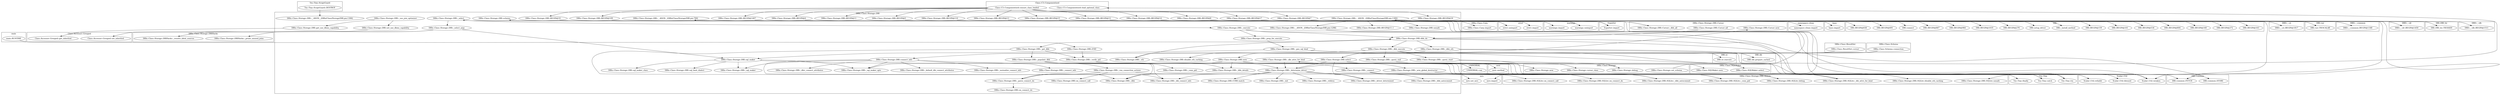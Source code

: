 digraph {
graph [overlap=false]
subgraph cluster_DBIx_Class_SQLMaker {
	label="DBIx::Class::SQLMaker";
	"DBIx::Class::SQLMaker::select";
	"DBIx::Class::SQLMaker::new";
}
subgraph cluster_DBI {
	label="DBI";
	"DBI::BEGIN@163";
	"DBI::BEGIN@272";
	"DBI::BEGIN@160";
	"DBI::BEGIN@804";
	"DBI::BEGIN@534";
	"DBI::BEGIN@161";
	"DBI::BEGIN@159";
	"DBI::_install_method";
	"DBI::setup_driver";
	"DBI::BEGIN@276";
	"DBI::BEGIN@1035";
	"DBI::BEGIN@964";
	"DBI::BEGIN@867";
	"DBI::connect";
	"DBI::BEGIN@691";
	"DBI::BEGIN@838";
}
subgraph cluster_base {
	label="base";
	"base::import";
}
subgraph cluster_warnings {
	label="warnings";
	"warnings::unimport";
	"warnings::import";
}
subgraph cluster_strict {
	label="strict";
	"strict::import";
	"strict::unimport";
}
subgraph cluster_DBI_common {
	label="DBI::common";
	"DBI::common::STORE";
	"DBI::common::FETCH";
}
subgraph cluster_DBIx_Class_Carp {
	label="DBIx::Class::Carp";
	"DBIx::Class::Carp::import";
}
subgraph cluster_DBIx_Class_Storage_DBIHacks {
	label="DBIx::Class::Storage::DBIHacks";
	"DBIx::Class::Storage::DBIHacks::_prune_unused_joins";
	"DBIx::Class::Storage::DBIHacks::_resolve_ident_sources";
}
subgraph cluster_Try_Tiny_ScopeGuard {
	label="Try::Tiny::ScopeGuard";
	"Try::Tiny::ScopeGuard::DESTROY";
}
subgraph cluster_DBIx_Class_ResultSet {
	label="DBIx::Class::ResultSet";
	"DBIx::Class::ResultSet::cursor";
}
subgraph cluster_DBD___st {
	label="DBD::_::st";
	"DBD::_::st::BEGIN@1817";
}
subgraph cluster_DBI_var {
	label="DBI::var";
	"DBI::var::TIESCALAR";
}
subgraph cluster_DBIx_Class_Storage {
	label="DBIx::Class::Storage";
	"DBIx::Class::Storage::new";
	"DBIx::Class::Storage::cursor_class";
	"DBIx::Class::Storage::set_schema";
	"DBIx::Class::Storage::debug";
}
subgraph cluster_Exporter {
	label="Exporter";
	"Exporter::import";
}
subgraph cluster_DBD___common {
	label="DBD::_::common";
	"DBD::_::common::BEGIN@1348";
}
subgraph cluster_Class_C3_Componentised {
	label="Class::C3::Componentised";
	"Class::C3::Componentised::ensure_class_loaded";
	"Class::C3::Componentised::load_optional_class";
}
subgraph cluster_DBI_st {
	label="DBI::st";
	"DBI::st::execute";
}
subgraph cluster_mro {
	label="mro";
	"mro::import";
	"mro::set_mro";
}
subgraph cluster_next {
	label="next";
	"next::method";
}
subgraph cluster_DBIx_Class_Storage_DBI_SQLite {
	label="DBIx::Class::Storage::DBI::SQLite";
	"DBIx::Class::Storage::DBI::SQLite::debug";
	"DBIx::Class::Storage::DBI::SQLite::_conn_pid";
	"DBIx::Class::Storage::DBI::SQLite::unsafe";
	"DBIx::Class::Storage::DBI::SQLite::_dbh_autocommit";
	"DBIx::Class::Storage::DBI::SQLite::disable_sth_caching";
	"DBIx::Class::Storage::DBI::SQLite::on_connect_do";
	"DBIx::Class::Storage::DBI::SQLite::_dbi_attrs_for_bind";
	"DBIx::Class::Storage::DBI::SQLite::on_connect_call";
}
subgraph cluster_Class_Accessor_Grouped {
	label="Class::Accessor::Grouped";
	"Class::Accessor::Grouped::set_inherited";
	"Class::Accessor::Grouped::get_inherited";
}
subgraph cluster_Try_Tiny {
	label="Try::Tiny";
	"Try::Tiny::finally";
	"Try::Tiny::catch";
	"Try::Tiny::try";
}
subgraph cluster_DBIx_Class_Schema {
	label="DBIx::Class::Schema";
	"DBIx::Class::Schema::connection";
}
subgraph cluster_main {
	label="main";
	"main::RUNTIME";
}
subgraph cluster_DBI_db {
	label="DBI::db";
	"DBI::db::prepare_cached";
}
subgraph cluster_DBIx_Class_Storage_DBI {
	label="DBIx::Class::Storage::DBI";
	"DBIx::Class::Storage::DBI::sql_maker";
	"DBIx::Class::Storage::DBI::_populate_dbh";
	"DBIx::Class::Storage::DBI::_dbi_attrs_for_bind";
	"DBIx::Class::Storage::DBI::BEGIN@10";
	"DBIx::Class::Storage::DBI::sql_maker_class";
	"DBIx::Class::Storage::DBI::BEGIN@1407";
	"DBIx::Class::Storage::DBI::get_use_dbms_capability";
	"DBIx::Class::Storage::DBI::on_connect_do";
	"DBIx::Class::Storage::DBI::BEGIN@5";
	"DBIx::Class::Storage::DBI::BEGIN@110";
	"DBIx::Class::Storage::DBI::_dbic_connect_attributes";
	"DBIx::Class::Storage::DBI::_prep_for_execute";
	"DBIx::Class::Storage::DBI::connect_info";
	"DBIx::Class::Storage::DBI::BEGIN@11";
	"DBIx::Class::Storage::DBI::unsafe";
	"DBIx::Class::Storage::DBI::_rebless";
	"DBIx::Class::Storage::DBI::_gen_sql_bind";
	"DBIx::Class::Storage::DBI::_determine_driver";
	"DBIx::Class::Storage::DBI::__ANON__[DBIx/Class/Storage/DBI.pm:1306]";
	"DBIx::Class::Storage::DBI::_sql_maker_opts";
	"DBIx::Class::Storage::DBI::_select_args";
	"DBIx::Class::Storage::DBI::_driver_determined";
	"DBIx::Class::Storage::DBI::new";
	"DBIx::Class::Storage::DBI::BEGIN@15";
	"DBIx::Class::Storage::DBI::_dbh_execute";
	"DBIx::Class::Storage::DBI::_dbh";
	"DBIx::Class::Storage::DBI::schema";
	"DBIx::Class::Storage::DBI::BEGIN@14";
	"DBIx::Class::Storage::DBI::_sth";
	"DBIx::Class::Storage::DBI::BEGIN@12";
	"DBIx::Class::Storage::DBI::BEGIN@8";
	"DBIx::Class::Storage::DBI::select";
	"DBIx::Class::Storage::DBI::_arm_global_destructor";
	"DBIx::Class::Storage::DBI::_dbh_details";
	"DBIx::Class::Storage::DBI::_get_dbh";
	"DBIx::Class::Storage::DBI::END";
	"DBIx::Class::Storage::DBI::_execute";
	"DBIx::Class::Storage::DBI::BEGIN@16";
	"DBIx::Class::Storage::DBI::_default_dbi_connect_attributes";
	"DBIx::Class::Storage::DBI::__ANON__[DBIx/Class/Storage/DBI.pm:790]";
	"DBIx::Class::Storage::DBI::_normalize_connect_info";
	"DBIx::Class::Storage::DBI::CORE:match";
	"DBIx::Class::Storage::DBI::_verify_pid";
	"DBIx::Class::Storage::DBI::sql_limit_dialect";
	"DBIx::Class::Storage::DBI::__ANON__[DBIx/Class/Storage/DBI.pm:1298]";
	"DBIx::Class::Storage::DBI::_dbh_autocommit";
	"DBIx::Class::Storage::DBI::BEGIN@17";
	"DBIx::Class::Storage::DBI::BEGIN@7";
	"DBIx::Class::Storage::DBI::BEGIN@13";
	"DBIx::Class::Storage::DBI::_run_connection_actions";
	"DBIx::Class::Storage::DBI::set_use_dbms_capability";
	"DBIx::Class::Storage::DBI::_connect_info";
	"DBIx::Class::Storage::DBI::__ANON__[DBIx/Class/Storage/DBI.pm:1300]";
	"DBIx::Class::Storage::DBI::disable_sth_caching";
	"DBIx::Class::Storage::DBI::_dbh_sth";
	"DBIx::Class::Storage::DBI::_select";
	"DBIx::Class::Storage::DBI::BEGIN@4";
	"DBIx::Class::Storage::DBI::_connect";
	"DBIx::Class::Storage::DBI::_use_join_optimizer";
	"DBIx::Class::Storage::DBI::_query_end";
	"DBIx::Class::Storage::DBI::on_connect_call";
	"DBIx::Class::Storage::DBI::dbh_do";
	"DBIx::Class::Storage::DBI::BEGIN@11.1";
	"DBIx::Class::Storage::DBI::_parse_connect_do";
	"DBIx::Class::Storage::DBI::_init";
	"DBIx::Class::Storage::DBI::_dbi_connect_info";
	"DBIx::Class::Storage::DBI::_sql_maker";
	"DBIx::Class::Storage::DBI::_query_start";
	"DBIx::Class::Storage::DBI::BEGIN@109";
	"DBIx::Class::Storage::DBI::_conn_pid";
}
subgraph cluster_Scalar_Util {
	label="Scalar::Util";
	"Scalar::Util::refaddr";
	"Scalar::Util::blessed";
	"Scalar::Util::weaken";
}
subgraph cluster_UNIVERSAL {
	label="UNIVERSAL";
	"UNIVERSAL::can";
}
subgraph cluster_DBD___dr {
	label="DBD::_::dr";
	"DBD::_::dr::BEGIN@1450";
}
subgraph cluster_DBI_DBI_tie {
	label="DBI::DBI_tie";
	"DBI::DBI_tie::TIEHASH";
}
subgraph cluster_DBIx_Class_Storage_DBI_Cursor {
	label="DBIx::Class::Storage::DBI::Cursor";
	"DBIx::Class::Storage::DBI::Cursor::new";
	"DBIx::Class::Storage::DBI::Cursor::all";
	"DBIx::Class::Storage::DBI::Cursor::_dbh_all";
}
subgraph cluster_namespace_clean {
	label="namespace::clean";
	"namespace::clean::import";
}
subgraph cluster_DBD___db {
	label="DBD::_::db";
	"DBD::_::db::BEGIN@1511";
}
"DBIx::Class::Storage::DBI::_get_dbh" -> "DBIx::Class::Storage::DBI::_populate_dbh";
"DBIx::Class::Storage::DBI::_query_start" -> "DBIx::Class::Storage::debug";
"Class::C3::Componentised::ensure_class_loaded" -> "DBIx::Class::Storage::DBI::BEGIN@10";
"Class::C3::Componentised::ensure_class_loaded" -> "DBIx::Class::Storage::DBI::BEGIN@1407";
"Class::C3::Componentised::ensure_class_loaded" -> "DBIx::Class::Storage::DBI::BEGIN@5";
"DBIx::Class::Storage::DBI::connect_info" -> "DBIx::Class::Storage::DBI::_dbic_connect_attributes";
"DBIx::Class::Storage::DBI::_connect" -> "Try::Tiny::try";
"DBIx::Class::Storage::DBI::dbh_do" -> "Try::Tiny::try";
"DBIx::Class::Storage::DBI::__ANON__[DBIx/Class/Storage/DBI.pm:1300]" -> "DBI::BEGIN@964";
"DBIx::Class::Storage::DBI::_populate_dbh" -> "DBIx::Class::Storage::DBI::SQLite::_conn_pid";
"DBIx::Class::Storage::DBI::_verify_pid" -> "DBIx::Class::Storage::DBI::SQLite::_conn_pid";
"DBIx::Class::Schema::connection" -> "DBIx::Class::Storage::DBI::connect_info";
"DBIx::Class::Storage::DBI::BEGIN@13" -> "Exporter::import";
"DBIx::Class::Storage::DBI::BEGIN@15" -> "Exporter::import";
"DBIx::Class::Storage::DBI::BEGIN@14" -> "Exporter::import";
"DBIx::Class::Storage::DBI::BEGIN@12" -> "Exporter::import";
"DBIx::Class::Storage::DBI::BEGIN@110" -> "warnings::unimport";
"DBIx::Class::Storage::DBI::__ANON__[DBIx/Class/Storage/DBI.pm:1300]" -> "DBD::_::common::BEGIN@1348";
"DBIx::Class::Storage::DBI::__ANON__[DBIx/Class/Storage/DBI.pm:1300]" -> "DBIx::Class::Storage::DBI::unsafe";
"DBIx::Class::Storage::DBI::_prep_for_execute" -> "DBIx::Class::Storage::DBI::_gen_sql_bind";
"DBIx::Class::Storage::DBI::_execute" -> "DBIx::Class::Storage::DBI::SQLite::_dbi_attrs_for_bind";
"Try::Tiny::ScopeGuard::DESTROY" -> "DBIx::Class::Storage::DBI::__ANON__[DBIx/Class/Storage/DBI.pm:1306]";
"DBIx::Class::Storage::DBI::sql_maker" -> "DBIx::Class::Storage::DBI::_sql_maker_opts";
"DBIx::Class::Storage::DBI::new" -> "DBIx::Class::Storage::DBI::_sql_maker_opts";
"DBIx::Class::Storage::DBI::connect_info" -> "DBIx::Class::Storage::DBI::_sql_maker_opts";
"DBIx::Class::Storage::DBI::_select" -> "DBIx::Class::Storage::DBI::_select_args";
"DBIx::Class::Schema::connection" -> "DBIx::Class::Storage::DBI::new";
"DBIx::Class::Storage::DBI::_query_start" -> "DBIx::Class::Storage::DBI::SQLite::debug";
"DBIx::Class::Storage::DBI::_query_end" -> "DBIx::Class::Storage::DBI::SQLite::debug";
"DBIx::Class::Storage::DBI::__ANON__[DBIx/Class/Storage/DBI.pm:1300]" -> "DBI::BEGIN@804";
"DBIx::Class::Storage::DBI::__ANON__[DBIx/Class/Storage/DBI.pm:1300]" -> "DBI::BEGIN@161";
"DBIx::Class::Storage::DBI::dbh_do" -> "DBIx::Class::Storage::DBI::_dbh_execute";
"Class::C3::Componentised::ensure_class_loaded" -> "DBIx::Class::Storage::DBI::BEGIN@14";
"DBIx::Class::Storage::DBI::_dbh_execute" -> "DBIx::Class::Storage::DBI::_sth";
"DBIx::Class::Storage::DBI::__ANON__[DBIx/Class/Storage/DBI.pm:1300]" -> "DBI::var::TIESCALAR";
"Class::C3::Componentised::ensure_class_loaded" -> "DBIx::Class::Storage::DBI::BEGIN@12";
"DBIx::Class::ResultSet::cursor" -> "DBIx::Class::Storage::DBI::select";
"DBIx::Class::Storage::DBI::new" -> "DBIx::Class::Storage::DBI::_arm_global_destructor";
"DBIx::Class::Storage::DBI::new" -> "DBIx::Class::Storage::DBI::_dbh_details";
"DBIx::Class::Storage::DBI::_populate_dbh" -> "DBIx::Class::Storage::DBI::_dbh_details";
"DBIx::Class::Storage::DBI::_select" -> "DBIx::Class::Storage::DBI::_execute";
"DBIx::Class::Storage::DBI::_arm_global_destructor" -> "Scalar::Util::refaddr";
"DBIx::Class::Storage::DBI::_run_connection_actions" -> "DBIx::Class::Storage::DBI::SQLite::on_connect_call";
"DBIx::Class::Storage::DBI::_select_args" -> "DBIx::Class::Storage::DBIHacks::_resolve_ident_sources";
"DBIx::Class::Storage::DBI::__ANON__[DBIx/Class/Storage/DBI.pm:1300]" -> "DBD::_::dr::BEGIN@1450";
"DBIx::Class::Storage::DBI::select" -> "DBIx::Class::Storage::DBI::Cursor::new";
"DBIx::Class::Storage::DBI::__ANON__[DBIx/Class/Storage/DBI.pm:1300]" -> "DBD::_::db::BEGIN@1511";
"DBIx::Class::Storage::DBI::connect_info" -> "DBIx::Class::Storage::DBI::_default_dbi_connect_attributes";
"Try::Tiny::try" -> "DBIx::Class::Storage::DBI::__ANON__[DBIx/Class/Storage/DBI.pm:790]";
"DBIx::Class::Storage::DBI::connect_info" -> "DBIx::Class::Storage::DBI::_normalize_connect_info";
"DBIx::Class::Storage::DBI::__ANON__[DBIx/Class/Storage/DBI.pm:1300]" -> "DBIx::Class::Storage::DBI::__ANON__[DBIx/Class/Storage/DBI.pm:1298]";
"DBIx::Class::Storage::DBI::_determine_driver" -> "Class::C3::Componentised::load_optional_class";
"DBIx::Class::Storage::DBI::_connect" -> "DBIx::Class::Storage::DBI::_dbh_autocommit";
"Class::C3::Componentised::ensure_class_loaded" -> "DBIx::Class::Storage::DBI::BEGIN@17";
"DBIx::Class::Storage::DBI::_gen_sql_bind" -> "Scalar::Util::blessed";
"DBIx::Class::Storage::DBI::__ANON__[DBIx/Class/Storage/DBI.pm:1300]" -> "DBI::BEGIN@691";
"Class::C3::Componentised::ensure_class_loaded" -> "DBIx::Class::Storage::DBI::BEGIN@7";
"Class::C3::Componentised::ensure_class_loaded" -> "DBIx::Class::Storage::DBI::BEGIN@13";
"DBIx::Class::Storage::DBI::_populate_dbh" -> "DBIx::Class::Storage::DBI::_run_connection_actions";
"DBIx::Class::Storage::DBI::_use_join_optimizer" -> "DBIx::Class::Storage::DBI::set_use_dbms_capability";
"DBIx::Class::Storage::DBI::connect_info" -> "DBIx::Class::Storage::DBI::_connect_info";
"DBIx::Class::Storage::DBI::get_use_dbms_capability" -> "Class::Accessor::Grouped::get_inherited";
"DBIx::Class::Storage::DBI::__ANON__[DBIx/Class/Storage/DBI.pm:1300]" -> "DBI::common::FETCH";
"DBIx::Class::Storage::DBI::_connect" -> "DBI::common::FETCH";
"DBIx::Class::Storage::DBI::_dbh_sth" -> "DBIx::Class::Storage::DBI::disable_sth_caching";
"DBIx::Class::Storage::DBI::__ANON__[DBIx/Class/Storage/DBI.pm:1300]" -> "DBI::BEGIN@838";
"DBIx::Class::Storage::DBI::dbh_do" -> "DBIx::Class::Storage::DBI::_dbh_sth";
"DBIx::Class::Storage::DBI::set_use_dbms_capability" -> "Class::Accessor::Grouped::set_inherited";
"DBIx::Class::Storage::DBI::sql_maker" -> "DBIx::Class::SQLMaker::new";
"DBIx::Class::Storage::DBI::_connect" -> "Try::Tiny::finally";
"DBIx::Class::Storage::DBI::__ANON__[DBIx/Class/Storage/DBI.pm:1300]" -> "DBI::setup_driver";
"DBIx::Class::Storage::DBI::__ANON__[DBIx/Class/Storage/DBI.pm:1300]" -> "DBI::BEGIN@276";
"Class::C3::Componentised::ensure_class_loaded" -> "DBIx::Class::Storage::DBI::BEGIN@4";
"DBIx::Class::Storage::DBI::_dbh_sth" -> "DBI::db::prepare_cached";
"DBIx::Class::Storage::DBI::__ANON__[DBIx/Class/Storage/DBI.pm:1300]" -> "DBIx::Class::Storage::DBI::BEGIN@11.1";
"DBIx::Class::Storage::DBI::_run_connection_actions" -> "DBIx::Class::Storage::DBI::_parse_connect_do";
"DBIx::Class::Storage::DBI::BEGIN@10" -> "DBIx::Class::Carp::import";
"DBIx::Class::Storage::DBI::sql_maker" -> "DBIx::Class::Storage::DBI::_sql_maker";
"DBIx::Class::Storage::DBI::connect_info" -> "DBIx::Class::Storage::DBI::_sql_maker";
"DBIx::Class::Storage::DBI::_dbh_execute" -> "DBIx::Class::Storage::DBI::_query_start";
"DBIx::Class::Storage::DBI::_verify_pid" -> "DBIx::Class::Storage::DBI::_conn_pid";
"DBIx::Class::Storage::DBI::__ANON__[DBIx/Class/Storage/DBI.pm:1300]" -> "DBI::BEGIN@867";
"DBIx::Class::Storage::DBI::_gen_sql_bind" -> "DBIx::Class::Storage::DBI::sql_maker";
"DBIx::Class::Storage::DBI::_select_args" -> "DBIx::Class::Storage::DBI::sql_maker";
"DBIx::Class::Storage::DBI::__ANON__[DBIx/Class/Storage/DBI.pm:1300]" -> "DBI::BEGIN@160";
"DBIx::Class::Storage::DBI::SQLite::_dbi_attrs_for_bind" -> "DBIx::Class::Storage::DBI::_dbi_attrs_for_bind";
"DBIx::Class::Storage::DBI::__ANON__[DBIx/Class/Storage/DBI.pm:790]" -> "DBIx::Class::Storage::DBI::Cursor::_dbh_all";
"DBIx::Class::Storage::DBI::sql_maker" -> "DBIx::Class::Storage::DBI::sql_maker_class";
"DBIx::Class::Storage::DBI::_parse_connect_do" -> "DBIx::Class::Storage::DBI::on_connect_do";
"DBIx::Class::Storage::DBI::_use_join_optimizer" -> "DBIx::Class::Storage::DBI::get_use_dbms_capability";
"Class::C3::Componentised::ensure_class_loaded" -> "DBIx::Class::Storage::DBI::BEGIN@110";
"DBIx::Class::Storage::DBI::_connect" -> "Try::Tiny::catch";
"DBIx::Class::Storage::DBI::dbh_do" -> "Try::Tiny::catch";
"DBIx::Class::Storage::DBI::_execute" -> "DBIx::Class::Storage::DBI::_prep_for_execute";
"DBIx::Class::Storage::DBI::__ANON__[DBIx/Class/Storage/DBI.pm:1298]" -> "Scalar::Util::weaken";
"DBIx::Class::Storage::DBI::__ANON__[DBIx/Class/Storage/DBI.pm:1300]" -> "Scalar::Util::weaken";
"DBIx::Class::Storage::DBI::_arm_global_destructor" -> "Scalar::Util::weaken";
"DBIx::Class::Storage::DBI::_populate_dbh" -> "DBIx::Class::Storage::DBI::SQLite::_dbh_autocommit";
"DBIx::Class::Storage::DBI::_connect" -> "DBIx::Class::Storage::DBI::SQLite::_dbh_autocommit";
"DBIx::Class::Storage::DBI::__ANON__[DBIx/Class/Storage/DBI.pm:1300]" -> "DBI::DBI_tie::TIEHASH";
"Class::C3::Componentised::ensure_class_loaded" -> "DBIx::Class::Storage::DBI::BEGIN@11";
"DBIx::Class::Storage::DBI::_determine_driver" -> "DBIx::Class::Storage::DBI::_rebless";
"DBIx::Class::Storage::DBI::_dbi_attrs_for_bind" -> "UNIVERSAL::can";
"DBIx::Class::Storage::DBI::select" -> "UNIVERSAL::can";
"DBIx::Class::Storage::DBI::_populate_dbh" -> "DBIx::Class::Storage::DBI::_determine_driver";
"DBIx::Class::Storage::DBI::select" -> "DBIx::Class::Storage::DBI::_determine_driver";
"DBIx::Class::Storage::DBI::_dbi_attrs_for_bind" -> "DBIx::Class::Storage::DBI::_determine_driver";
"DBIx::Class::Storage::DBI::select" -> "DBIx::Class::Storage::DBI::_driver_determined";
"DBIx::Class::Storage::DBI::_determine_driver" -> "DBIx::Class::Storage::DBI::_driver_determined";
"DBIx::Class::Storage::DBI::select" -> "DBIx::Class::Storage::cursor_class";
"DBIx::Class::Storage::DBI::BEGIN@1407" -> "strict::unimport";
"DBIx::Class::Storage::DBI::BEGIN@109" -> "strict::unimport";
"Class::C3::Componentised::ensure_class_loaded" -> "DBIx::Class::Storage::DBI::BEGIN@15";
"DBIx::Class::Storage::DBI::BEGIN@7" -> "base::import";
"DBIx::Class::Storage::DBI::_populate_dbh" -> "DBIx::Class::Storage::DBI::_dbh";
"DBIx::Class::Storage::DBI::_determine_driver" -> "DBIx::Class::Storage::DBI::_dbh";
"DBIx::Class::Storage::DBI::_get_dbh" -> "DBIx::Class::Storage::DBI::_dbh";
"DBIx::Class::Storage::set_schema" -> "DBIx::Class::Storage::DBI::schema";
"Class::C3::Componentised::ensure_class_loaded" -> "DBIx::Class::Storage::DBI::BEGIN@8";
"DBIx::Class::Storage::DBI::_determine_driver" -> "mro::set_mro";
"DBIx::Class::Storage::DBI::_select_args" -> "DBIx::Class::Storage::DBIHacks::_prune_unused_joins";
"DBIx::Class::Storage::DBI::__ANON__[DBIx/Class/Storage/DBI.pm:1300]" -> "DBI::BEGIN@272";
"DBIx::Class::Storage::DBI::__ANON__[DBIx/Class/Storage/DBI.pm:1300]" -> "DBD::_::st::BEGIN@1817";
"DBIx::Class::Storage::DBI::dbh_do" -> "DBIx::Class::Storage::DBI::_get_dbh";
"DBIx::Class::Storage::DBI::BEGIN@5" -> "warnings::import";
"DBIx::Class::Storage::DBI::BEGIN@8" -> "mro::import";
"main::RUNTIME" -> "DBIx::Class::Storage::DBI::END";
"DBIx::Class::Storage::DBI::__ANON__[DBIx/Class/Storage/DBI.pm:1300]" -> "DBI::_install_method";
"DBIx::Class::Storage::DBI::new" -> "next::method";
"Class::C3::Componentised::ensure_class_loaded" -> "DBIx::Class::Storage::DBI::BEGIN@16";
"DBIx::Class::Storage::DBI::__ANON__[DBIx/Class/Storage/DBI.pm:1300]" -> "DBI::BEGIN@163";
"DBIx::Class::Storage::DBI::_determine_driver" -> "DBIx::Class::Storage::DBI::CORE:match";
"DBIx::Class::Storage::DBI::_get_dbh" -> "DBIx::Class::Storage::DBI::_verify_pid";
"DBIx::Class::Storage::DBI::END" -> "DBIx::Class::Storage::DBI::_verify_pid";
"DBIx::Class::Storage::DBI::sql_maker" -> "DBIx::Class::Storage::DBI::sql_limit_dialect";
"DBIx::Class::Storage::DBI::_dbh_sth" -> "DBIx::Class::Storage::DBI::SQLite::disable_sth_caching";
"DBIx::Class::Storage::DBI::_gen_sql_bind" -> "DBIx::Class::SQLMaker::select";
"DBIx::Class::Storage::DBI::__ANON__[DBIx/Class/Storage/DBI.pm:1300]" -> "DBIx::Class::Storage::DBI::SQLite::unsafe";
"Try::Tiny::try" -> "DBIx::Class::Storage::DBI::__ANON__[DBIx/Class/Storage/DBI.pm:1300]";
"DBIx::Class::Storage::DBI::new" -> "DBIx::Class::Storage::new";
"DBIx::Class::Storage::DBI::__ANON__[DBIx/Class/Storage/DBI.pm:1300]" -> "DBI::connect";
"DBIx::Class::Storage::DBI::Cursor::_dbh_all" -> "DBIx::Class::Storage::DBI::_select";
"DBIx::Class::Storage::DBI::__ANON__[DBIx/Class/Storage/DBI.pm:1300]" -> "DBI::BEGIN@534";
"DBIx::Class::Storage::DBI::__ANON__[DBIx/Class/Storage/DBI.pm:1300]" -> "DBI::BEGIN@159";
"DBIx::Class::Storage::DBI::_parse_connect_do" -> "DBIx::Class::Storage::DBI::SQLite::on_connect_do";
"DBIx::Class::Storage::DBI::_populate_dbh" -> "DBIx::Class::Storage::DBI::_connect";
"DBIx::Class::Storage::DBI::__ANON__[DBIx/Class/Storage/DBI.pm:1300]" -> "DBI::BEGIN@1035";
"DBIx::Class::Storage::DBI::_dbh_execute" -> "DBIx::Class::Storage::DBI::_query_end";
"DBIx::Class::Storage::DBI::_dbh_execute" -> "DBI::st::execute";
"DBIx::Class::Storage::DBI::_run_connection_actions" -> "DBIx::Class::Storage::DBI::on_connect_call";
"DBIx::Class::Storage::DBI::_execute" -> "DBIx::Class::Storage::DBI::dbh_do";
"DBIx::Class::Storage::DBI::_sth" -> "DBIx::Class::Storage::DBI::dbh_do";
"DBIx::Class::Storage::DBI::Cursor::all" -> "DBIx::Class::Storage::DBI::dbh_do";
"DBIx::Class::Storage::DBI::_determine_driver" -> "DBIx::Class::Storage::DBI::_init";
"DBIx::Class::Storage::DBI::_populate_dbh" -> "DBIx::Class::Storage::DBI::_dbi_connect_info";
"DBIx::Class::Storage::DBI::_determine_driver" -> "DBIx::Class::Storage::DBI::_dbi_connect_info";
"DBIx::Class::Storage::DBI::connect_info" -> "DBIx::Class::Storage::DBI::_dbi_connect_info";
"DBIx::Class::Storage::DBI::BEGIN@17" -> "namespace::clean::import";
"DBIx::Class::Storage::DBI::BEGIN@4" -> "strict::import";
"Class::C3::Componentised::ensure_class_loaded" -> "DBIx::Class::Storage::DBI::BEGIN@109";
"DBIx::Class::Storage::DBI::__ANON__[DBIx/Class/Storage/DBI.pm:1298]" -> "DBI::common::STORE";
}
